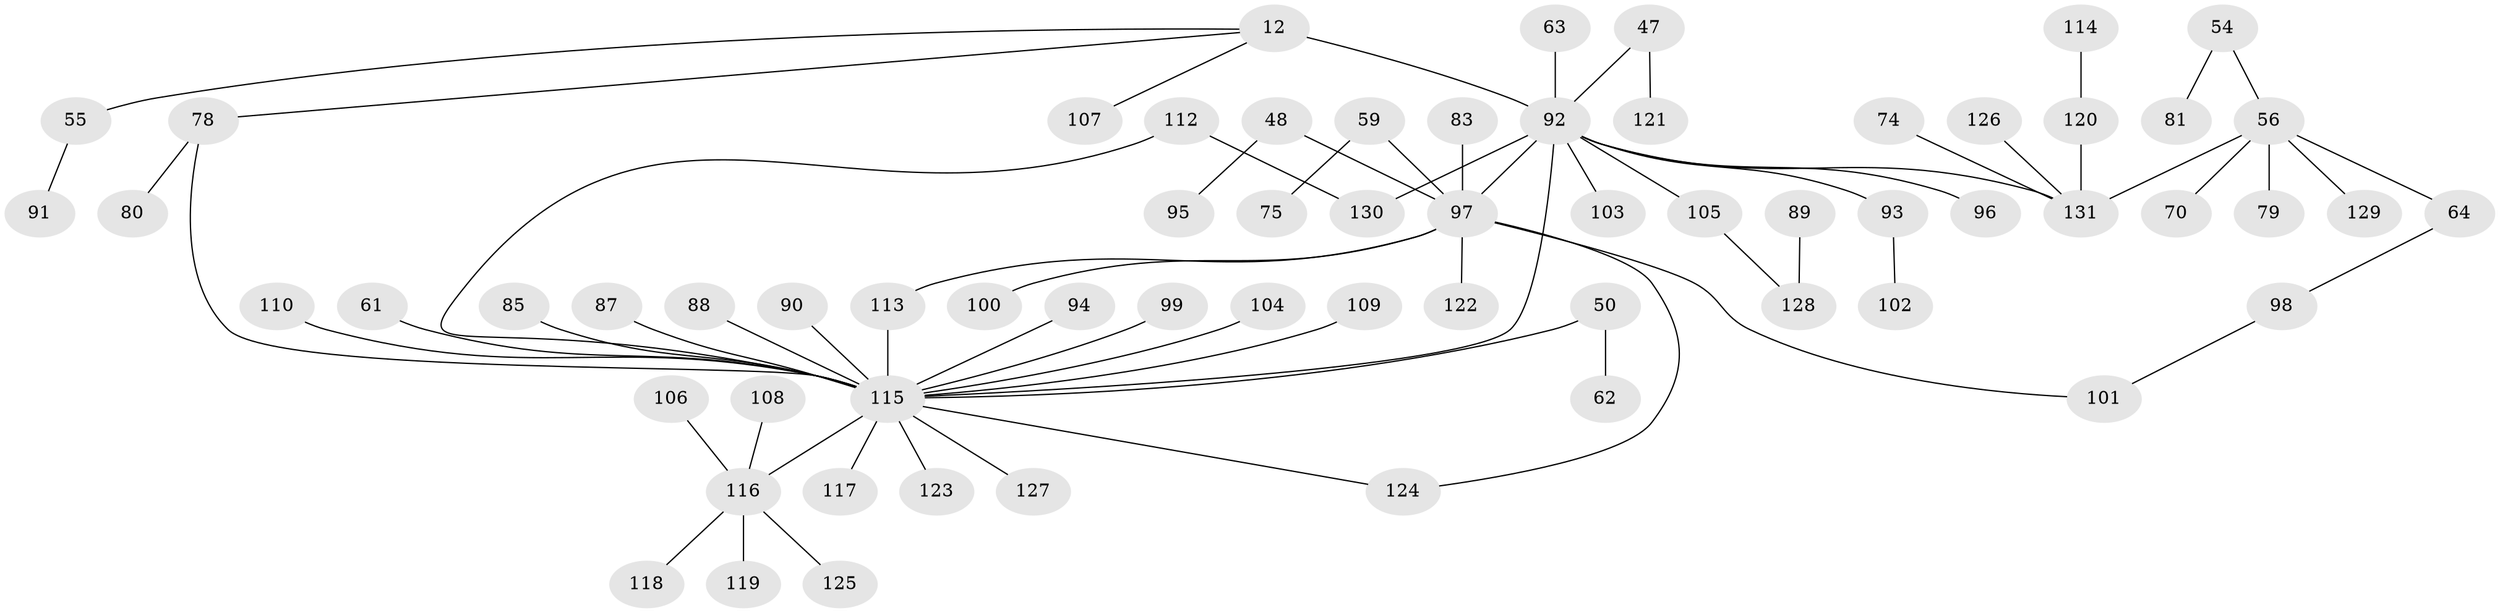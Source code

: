 // original degree distribution, {4: 0.0916030534351145, 9: 0.007633587786259542, 8: 0.007633587786259542, 3: 0.13740458015267176, 2: 0.2748091603053435, 6: 0.015267175572519083, 1: 0.4351145038167939, 5: 0.030534351145038167}
// Generated by graph-tools (version 1.1) at 2025/42/03/09/25 04:42:07]
// undirected, 65 vertices, 69 edges
graph export_dot {
graph [start="1"]
  node [color=gray90,style=filled];
  12 [super="+6"];
  47 [super="+16"];
  48;
  50 [super="+30"];
  54;
  55 [super="+23"];
  56 [super="+40+52"];
  59;
  61;
  62;
  63;
  64;
  70;
  74;
  75;
  78 [super="+58+32+15+38+41"];
  79;
  80;
  81;
  83;
  85;
  87;
  88;
  89;
  90;
  91;
  92 [super="+65+45+68+57+67+2"];
  93 [super="+69"];
  94;
  95;
  96 [super="+43"];
  97 [super="+76"];
  98;
  99;
  100;
  101;
  102;
  103;
  104;
  105 [super="+82"];
  106;
  107;
  108;
  109;
  110;
  112;
  113 [super="+37"];
  114;
  115 [super="+53+39+60+77+72+73"];
  116 [super="+49"];
  117;
  118;
  119;
  120 [super="+44+66+111"];
  121;
  122;
  123;
  124;
  125;
  126;
  127;
  128 [super="+84"];
  129;
  130;
  131 [super="+46+86"];
  12 -- 107;
  12 -- 78;
  12 -- 92 [weight=3];
  12 -- 55;
  47 -- 121;
  47 -- 92;
  48 -- 95;
  48 -- 97;
  50 -- 62;
  50 -- 115;
  54 -- 81;
  54 -- 56;
  55 -- 91;
  56 -- 64;
  56 -- 70;
  56 -- 131 [weight=2];
  56 -- 129;
  56 -- 79;
  59 -- 75;
  59 -- 97;
  61 -- 115;
  63 -- 92;
  64 -- 98;
  74 -- 131;
  78 -- 80;
  78 -- 115;
  83 -- 97;
  85 -- 115;
  87 -- 115;
  88 -- 115;
  89 -- 128;
  90 -- 115;
  92 -- 103;
  92 -- 130;
  92 -- 131 [weight=2];
  92 -- 105;
  92 -- 115 [weight=2];
  92 -- 97;
  92 -- 93;
  92 -- 96;
  93 -- 102;
  94 -- 115;
  97 -- 100;
  97 -- 101;
  97 -- 113;
  97 -- 124;
  97 -- 122;
  98 -- 101;
  99 -- 115;
  104 -- 115;
  105 -- 128;
  106 -- 116;
  108 -- 116;
  109 -- 115;
  110 -- 115;
  112 -- 130;
  112 -- 115;
  113 -- 115;
  114 -- 120;
  115 -- 127;
  115 -- 124;
  115 -- 116;
  115 -- 117;
  115 -- 123;
  116 -- 119;
  116 -- 118;
  116 -- 125;
  120 -- 131;
  126 -- 131;
}

